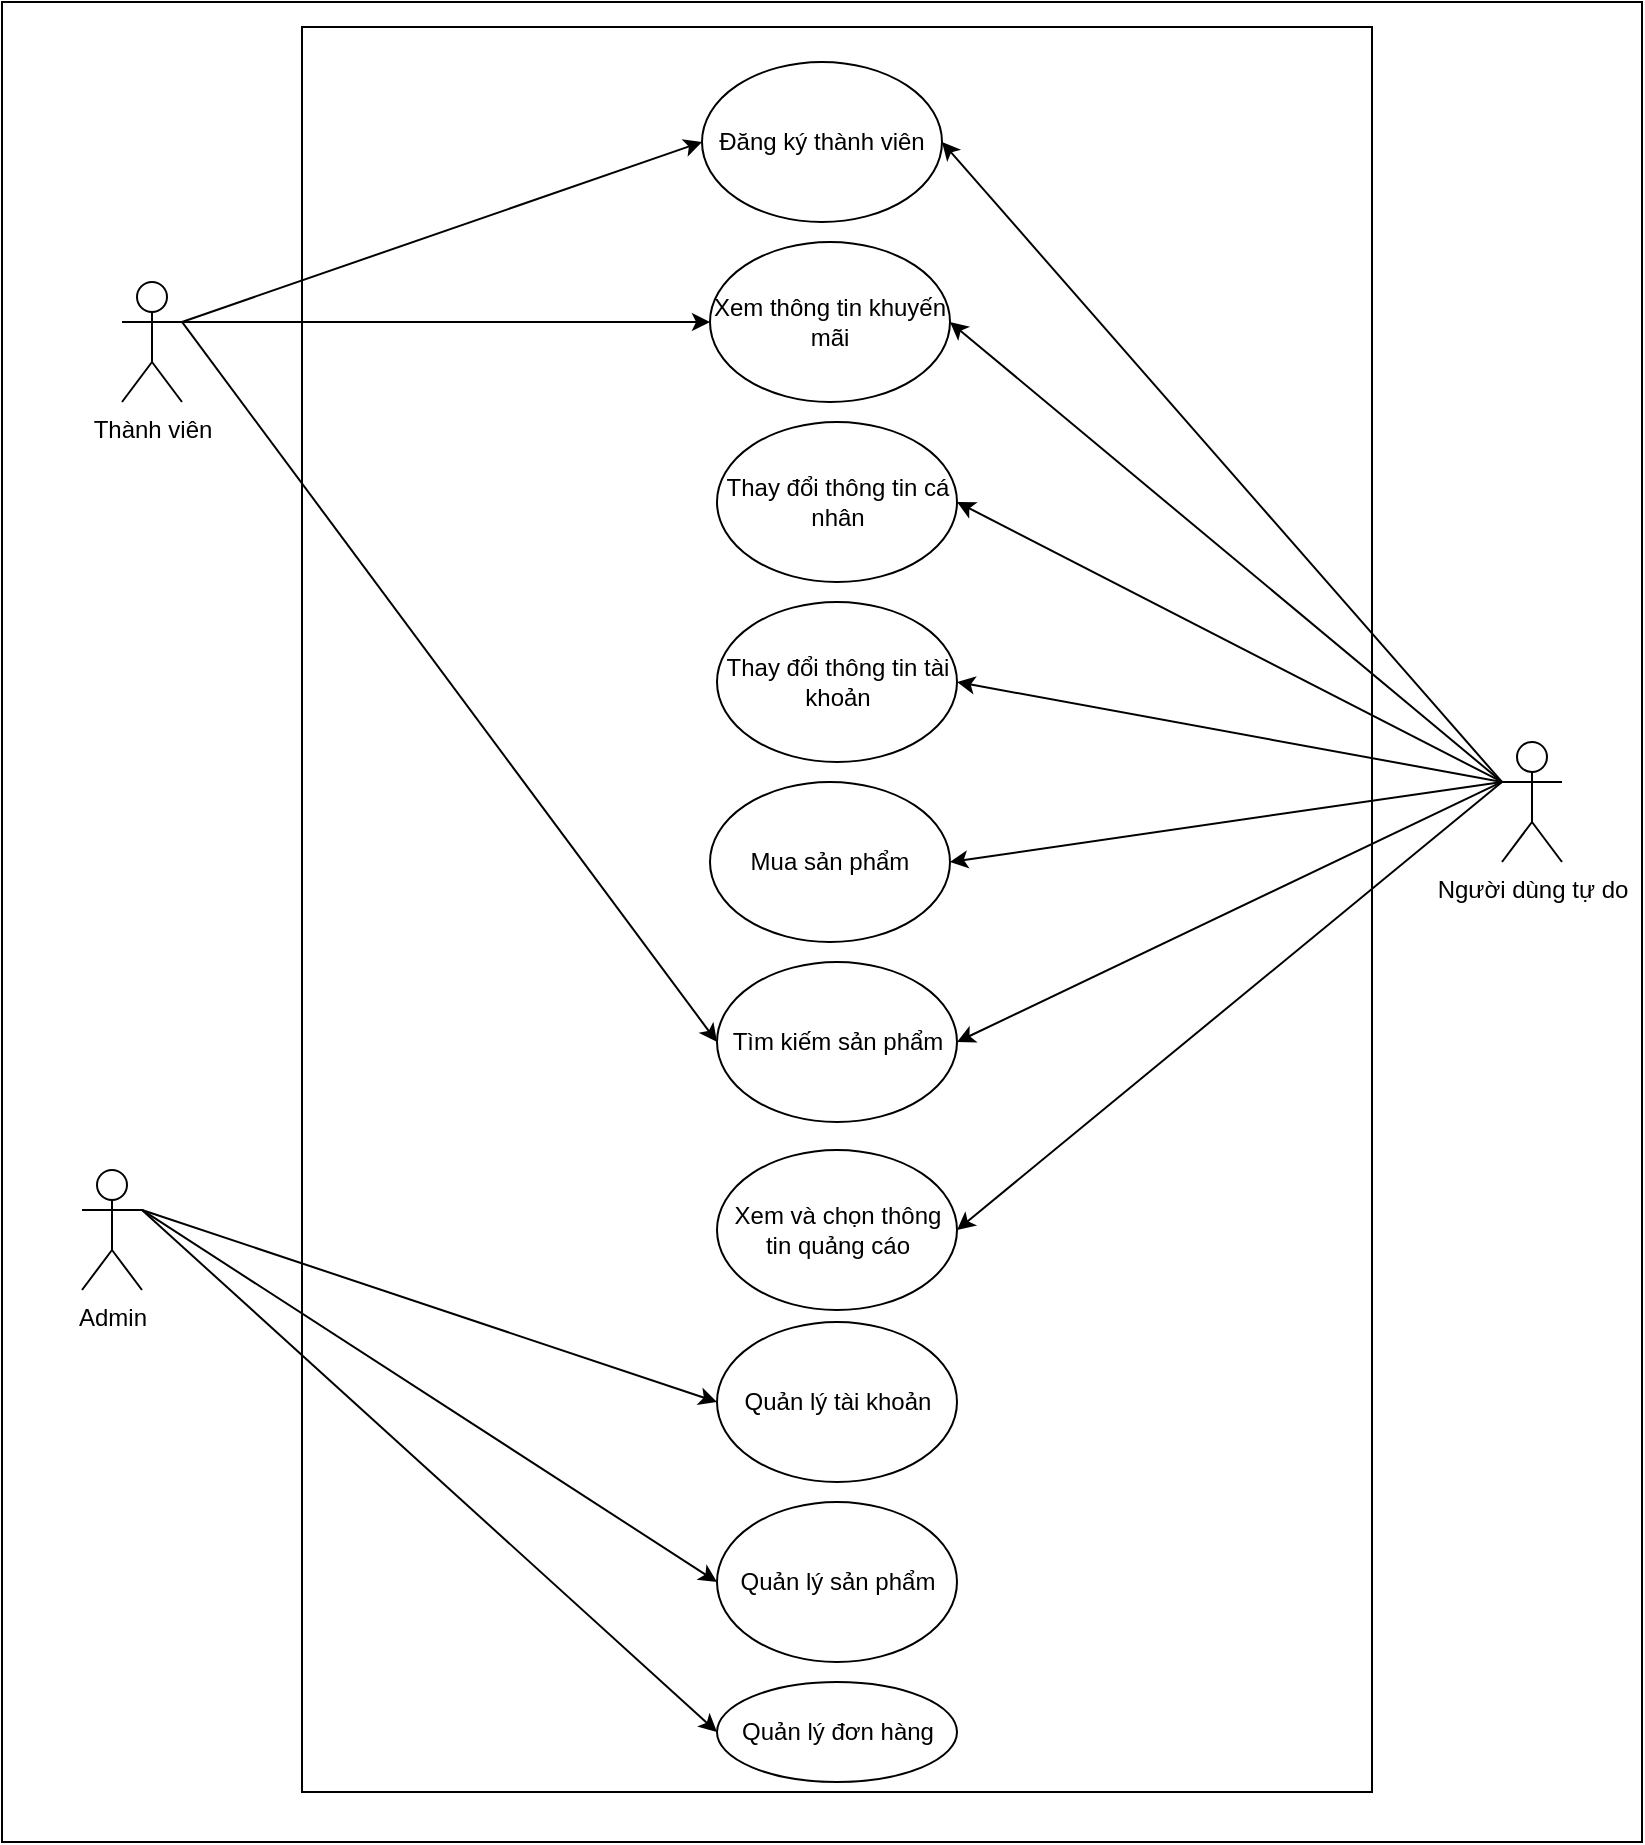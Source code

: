 <mxfile version="22.0.8" type="github">
  <diagram name="Trang-1" id="ftsCenu7QGVjjdnW6FWU">
    <mxGraphModel dx="1434" dy="775" grid="1" gridSize="10" guides="1" tooltips="1" connect="1" arrows="1" fold="1" page="1" pageScale="1" pageWidth="827" pageHeight="1169" math="0" shadow="0">
      <root>
        <mxCell id="0" />
        <mxCell id="1" parent="0" />
        <mxCell id="-VjbvKZtHOKdGzXX7fKw-4" value="" style="rounded=0;whiteSpace=wrap;html=1;rotation=90;" vertex="1" parent="1">
          <mxGeometry x="-46" y="290" width="920" height="820" as="geometry" />
        </mxCell>
        <mxCell id="-VjbvKZtHOKdGzXX7fKw-5" value="" style="rounded=0;whiteSpace=wrap;html=1;rotation=90;" vertex="1" parent="1">
          <mxGeometry x="-19.75" y="426.25" width="882.5" height="535" as="geometry" />
        </mxCell>
        <mxCell id="-VjbvKZtHOKdGzXX7fKw-6" value="Thành viên" style="shape=umlActor;verticalLabelPosition=bottom;verticalAlign=top;html=1;outlineConnect=0;" vertex="1" parent="1">
          <mxGeometry x="64" y="380" width="30" height="60" as="geometry" />
        </mxCell>
        <mxCell id="-VjbvKZtHOKdGzXX7fKw-7" value="Admin" style="shape=umlActor;verticalLabelPosition=bottom;verticalAlign=top;html=1;outlineConnect=0;" vertex="1" parent="1">
          <mxGeometry x="44" y="824" width="30" height="60" as="geometry" />
        </mxCell>
        <mxCell id="-VjbvKZtHOKdGzXX7fKw-8" value="Người dùng tự do" style="shape=umlActor;verticalLabelPosition=bottom;verticalAlign=top;html=1;outlineConnect=0;" vertex="1" parent="1">
          <mxGeometry x="754" y="610" width="30" height="60" as="geometry" />
        </mxCell>
        <mxCell id="-VjbvKZtHOKdGzXX7fKw-11" value="Đăng ký thành viên" style="ellipse;whiteSpace=wrap;html=1;" vertex="1" parent="1">
          <mxGeometry x="354" y="270" width="120" height="80" as="geometry" />
        </mxCell>
        <mxCell id="-VjbvKZtHOKdGzXX7fKw-12" value="Xem thông tin khuyến mãi" style="ellipse;whiteSpace=wrap;html=1;" vertex="1" parent="1">
          <mxGeometry x="358" y="360" width="120" height="80" as="geometry" />
        </mxCell>
        <mxCell id="-VjbvKZtHOKdGzXX7fKw-13" value="Thay đổi thông tin cá nhân" style="ellipse;whiteSpace=wrap;html=1;" vertex="1" parent="1">
          <mxGeometry x="361.5" y="450" width="120" height="80" as="geometry" />
        </mxCell>
        <mxCell id="-VjbvKZtHOKdGzXX7fKw-14" value="Thay đổi thông tin tài khoản" style="ellipse;whiteSpace=wrap;html=1;" vertex="1" parent="1">
          <mxGeometry x="361.5" y="540" width="120" height="80" as="geometry" />
        </mxCell>
        <mxCell id="-VjbvKZtHOKdGzXX7fKw-15" value="Mua sản phẩm" style="ellipse;whiteSpace=wrap;html=1;" vertex="1" parent="1">
          <mxGeometry x="358" y="630" width="120" height="80" as="geometry" />
        </mxCell>
        <mxCell id="-VjbvKZtHOKdGzXX7fKw-17" value="Tìm kiếm sản phẩm" style="ellipse;whiteSpace=wrap;html=1;" vertex="1" parent="1">
          <mxGeometry x="361.5" y="720" width="120" height="80" as="geometry" />
        </mxCell>
        <mxCell id="-VjbvKZtHOKdGzXX7fKw-18" value="Xem và chọn thông tin quảng cáo" style="ellipse;whiteSpace=wrap;html=1;" vertex="1" parent="1">
          <mxGeometry x="361.5" y="814" width="120" height="80" as="geometry" />
        </mxCell>
        <mxCell id="-VjbvKZtHOKdGzXX7fKw-19" value="Quản lý tài khoản" style="ellipse;whiteSpace=wrap;html=1;" vertex="1" parent="1">
          <mxGeometry x="361.5" y="900" width="120" height="80" as="geometry" />
        </mxCell>
        <mxCell id="-VjbvKZtHOKdGzXX7fKw-20" value="Quản lý sản phẩm" style="ellipse;whiteSpace=wrap;html=1;" vertex="1" parent="1">
          <mxGeometry x="361.5" y="990" width="120" height="80" as="geometry" />
        </mxCell>
        <mxCell id="-VjbvKZtHOKdGzXX7fKw-21" value="Quản lý đơn hàng" style="ellipse;whiteSpace=wrap;html=1;" vertex="1" parent="1">
          <mxGeometry x="361.5" y="1080" width="120" height="50" as="geometry" />
        </mxCell>
        <mxCell id="-VjbvKZtHOKdGzXX7fKw-22" value="" style="endArrow=classic;html=1;rounded=0;exitX=1;exitY=0.333;exitDx=0;exitDy=0;exitPerimeter=0;entryX=0;entryY=0.5;entryDx=0;entryDy=0;" edge="1" parent="1" source="-VjbvKZtHOKdGzXX7fKw-6" target="-VjbvKZtHOKdGzXX7fKw-11">
          <mxGeometry width="50" height="50" relative="1" as="geometry">
            <mxPoint x="134" y="450" as="sourcePoint" />
            <mxPoint x="184" y="400" as="targetPoint" />
          </mxGeometry>
        </mxCell>
        <mxCell id="-VjbvKZtHOKdGzXX7fKw-23" value="" style="endArrow=classic;html=1;rounded=0;exitX=1;exitY=0.333;exitDx=0;exitDy=0;exitPerimeter=0;entryX=0;entryY=0.5;entryDx=0;entryDy=0;" edge="1" parent="1" source="-VjbvKZtHOKdGzXX7fKw-6" target="-VjbvKZtHOKdGzXX7fKw-12">
          <mxGeometry width="50" height="50" relative="1" as="geometry">
            <mxPoint x="104" y="410" as="sourcePoint" />
            <mxPoint x="364" y="320" as="targetPoint" />
          </mxGeometry>
        </mxCell>
        <mxCell id="-VjbvKZtHOKdGzXX7fKw-24" value="" style="endArrow=classic;html=1;rounded=0;exitX=1;exitY=0.333;exitDx=0;exitDy=0;exitPerimeter=0;entryX=0;entryY=0.5;entryDx=0;entryDy=0;" edge="1" parent="1" source="-VjbvKZtHOKdGzXX7fKw-6" target="-VjbvKZtHOKdGzXX7fKw-17">
          <mxGeometry width="50" height="50" relative="1" as="geometry">
            <mxPoint x="104" y="410" as="sourcePoint" />
            <mxPoint x="368" y="410" as="targetPoint" />
          </mxGeometry>
        </mxCell>
        <mxCell id="-VjbvKZtHOKdGzXX7fKw-25" value="" style="endArrow=classic;html=1;rounded=0;entryX=1;entryY=0.5;entryDx=0;entryDy=0;exitX=0;exitY=0.333;exitDx=0;exitDy=0;exitPerimeter=0;" edge="1" parent="1" source="-VjbvKZtHOKdGzXX7fKw-8" target="-VjbvKZtHOKdGzXX7fKw-11">
          <mxGeometry width="50" height="50" relative="1" as="geometry">
            <mxPoint x="604" y="530" as="sourcePoint" />
            <mxPoint x="654" y="480" as="targetPoint" />
          </mxGeometry>
        </mxCell>
        <mxCell id="-VjbvKZtHOKdGzXX7fKw-26" value="" style="endArrow=classic;html=1;rounded=0;entryX=1;entryY=0.5;entryDx=0;entryDy=0;exitX=0;exitY=0.333;exitDx=0;exitDy=0;exitPerimeter=0;" edge="1" parent="1" source="-VjbvKZtHOKdGzXX7fKw-8" target="-VjbvKZtHOKdGzXX7fKw-12">
          <mxGeometry width="50" height="50" relative="1" as="geometry">
            <mxPoint x="764" y="640" as="sourcePoint" />
            <mxPoint x="484" y="320" as="targetPoint" />
          </mxGeometry>
        </mxCell>
        <mxCell id="-VjbvKZtHOKdGzXX7fKw-27" value="" style="endArrow=classic;html=1;rounded=0;entryX=1;entryY=0.5;entryDx=0;entryDy=0;exitX=0;exitY=0.333;exitDx=0;exitDy=0;exitPerimeter=0;" edge="1" parent="1" source="-VjbvKZtHOKdGzXX7fKw-8" target="-VjbvKZtHOKdGzXX7fKw-13">
          <mxGeometry width="50" height="50" relative="1" as="geometry">
            <mxPoint x="764" y="640" as="sourcePoint" />
            <mxPoint x="488" y="410" as="targetPoint" />
          </mxGeometry>
        </mxCell>
        <mxCell id="-VjbvKZtHOKdGzXX7fKw-28" value="" style="endArrow=classic;html=1;rounded=0;entryX=1;entryY=0.5;entryDx=0;entryDy=0;exitX=0;exitY=0.333;exitDx=0;exitDy=0;exitPerimeter=0;" edge="1" parent="1" source="-VjbvKZtHOKdGzXX7fKw-8" target="-VjbvKZtHOKdGzXX7fKw-14">
          <mxGeometry width="50" height="50" relative="1" as="geometry">
            <mxPoint x="764" y="640" as="sourcePoint" />
            <mxPoint x="492" y="500" as="targetPoint" />
          </mxGeometry>
        </mxCell>
        <mxCell id="-VjbvKZtHOKdGzXX7fKw-29" value="" style="endArrow=classic;html=1;rounded=0;entryX=1;entryY=0.5;entryDx=0;entryDy=0;exitX=0;exitY=0.333;exitDx=0;exitDy=0;exitPerimeter=0;" edge="1" parent="1" source="-VjbvKZtHOKdGzXX7fKw-8" target="-VjbvKZtHOKdGzXX7fKw-15">
          <mxGeometry width="50" height="50" relative="1" as="geometry">
            <mxPoint x="764" y="640" as="sourcePoint" />
            <mxPoint x="492" y="590" as="targetPoint" />
          </mxGeometry>
        </mxCell>
        <mxCell id="-VjbvKZtHOKdGzXX7fKw-30" value="" style="endArrow=classic;html=1;rounded=0;entryX=1;entryY=0.5;entryDx=0;entryDy=0;exitX=0;exitY=0.333;exitDx=0;exitDy=0;exitPerimeter=0;" edge="1" parent="1" source="-VjbvKZtHOKdGzXX7fKw-8" target="-VjbvKZtHOKdGzXX7fKw-17">
          <mxGeometry width="50" height="50" relative="1" as="geometry">
            <mxPoint x="754" y="630" as="sourcePoint" />
            <mxPoint x="488" y="680" as="targetPoint" />
          </mxGeometry>
        </mxCell>
        <mxCell id="-VjbvKZtHOKdGzXX7fKw-31" value="" style="endArrow=classic;html=1;rounded=0;entryX=1;entryY=0.5;entryDx=0;entryDy=0;exitX=0;exitY=0.333;exitDx=0;exitDy=0;exitPerimeter=0;" edge="1" parent="1" source="-VjbvKZtHOKdGzXX7fKw-8" target="-VjbvKZtHOKdGzXX7fKw-18">
          <mxGeometry width="50" height="50" relative="1" as="geometry">
            <mxPoint x="764" y="640" as="sourcePoint" />
            <mxPoint x="492" y="770" as="targetPoint" />
          </mxGeometry>
        </mxCell>
        <mxCell id="-VjbvKZtHOKdGzXX7fKw-32" value="" style="endArrow=classic;html=1;rounded=0;exitX=1;exitY=0.333;exitDx=0;exitDy=0;exitPerimeter=0;entryX=0;entryY=0.5;entryDx=0;entryDy=0;" edge="1" parent="1" source="-VjbvKZtHOKdGzXX7fKw-7" target="-VjbvKZtHOKdGzXX7fKw-19">
          <mxGeometry width="50" height="50" relative="1" as="geometry">
            <mxPoint x="64" y="720" as="sourcePoint" />
            <mxPoint x="332" y="1080" as="targetPoint" />
          </mxGeometry>
        </mxCell>
        <mxCell id="-VjbvKZtHOKdGzXX7fKw-33" value="" style="endArrow=classic;html=1;rounded=0;exitX=1;exitY=0.333;exitDx=0;exitDy=0;exitPerimeter=0;entryX=0;entryY=0.5;entryDx=0;entryDy=0;" edge="1" parent="1" source="-VjbvKZtHOKdGzXX7fKw-7" target="-VjbvKZtHOKdGzXX7fKw-20">
          <mxGeometry width="50" height="50" relative="1" as="geometry">
            <mxPoint x="84" y="854" as="sourcePoint" />
            <mxPoint x="372" y="950" as="targetPoint" />
          </mxGeometry>
        </mxCell>
        <mxCell id="-VjbvKZtHOKdGzXX7fKw-34" value="" style="endArrow=classic;html=1;rounded=0;exitX=1;exitY=0.333;exitDx=0;exitDy=0;exitPerimeter=0;entryX=0;entryY=0.5;entryDx=0;entryDy=0;" edge="1" parent="1" source="-VjbvKZtHOKdGzXX7fKw-7" target="-VjbvKZtHOKdGzXX7fKw-21">
          <mxGeometry width="50" height="50" relative="1" as="geometry">
            <mxPoint x="84" y="854" as="sourcePoint" />
            <mxPoint x="372" y="1040" as="targetPoint" />
          </mxGeometry>
        </mxCell>
      </root>
    </mxGraphModel>
  </diagram>
</mxfile>
